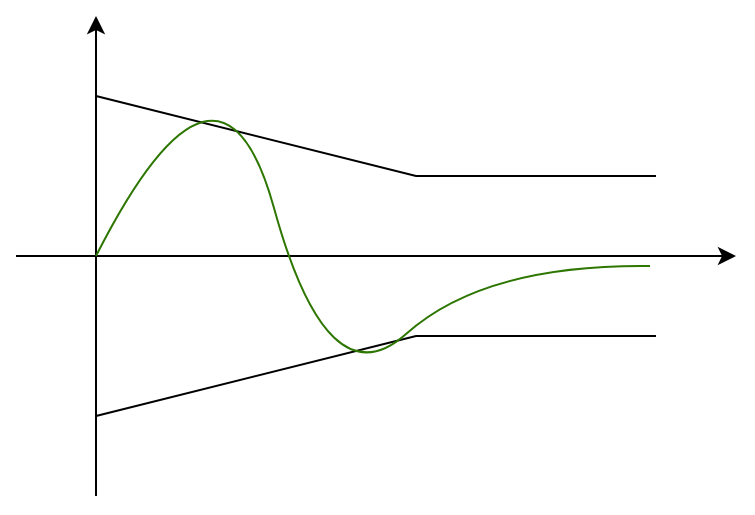 <mxfile version="20.3.0" type="device"><diagram id="nNguAi7TMpHVj9PBkQwl" name="Page-1"><mxGraphModel dx="415" dy="298" grid="1" gridSize="10" guides="1" tooltips="1" connect="1" arrows="1" fold="1" page="1" pageScale="1" pageWidth="850" pageHeight="1100" math="0" shadow="0"><root><mxCell id="0"/><mxCell id="1" parent="0"/><mxCell id="viTp1VzmMluEAj4OYW61-1" value="" style="endArrow=classic;html=1;rounded=0;" edge="1" parent="1"><mxGeometry width="50" height="50" relative="1" as="geometry"><mxPoint x="360" y="440" as="sourcePoint"/><mxPoint x="360" y="200" as="targetPoint"/></mxGeometry></mxCell><mxCell id="viTp1VzmMluEAj4OYW61-2" value="" style="endArrow=classic;html=1;rounded=0;" edge="1" parent="1"><mxGeometry width="50" height="50" relative="1" as="geometry"><mxPoint x="320" y="320" as="sourcePoint"/><mxPoint x="680" y="320" as="targetPoint"/></mxGeometry></mxCell><mxCell id="viTp1VzmMluEAj4OYW61-3" value="" style="endArrow=none;html=1;rounded=0;" edge="1" parent="1"><mxGeometry width="50" height="50" relative="1" as="geometry"><mxPoint x="360" y="240" as="sourcePoint"/><mxPoint x="640" y="280" as="targetPoint"/><Array as="points"><mxPoint x="520" y="280"/></Array></mxGeometry></mxCell><mxCell id="viTp1VzmMluEAj4OYW61-4" value="" style="endArrow=none;html=1;rounded=0;" edge="1" parent="1"><mxGeometry width="50" height="50" relative="1" as="geometry"><mxPoint x="360" y="400" as="sourcePoint"/><mxPoint x="640" y="360" as="targetPoint"/><Array as="points"><mxPoint x="520" y="360"/></Array></mxGeometry></mxCell><mxCell id="viTp1VzmMluEAj4OYW61-5" value="" style="curved=1;endArrow=none;html=1;rounded=0;endFill=0;strokeWidth=1;fillColor=#60a917;strokeColor=#2D7600;" edge="1" parent="1"><mxGeometry width="50" height="50" relative="1" as="geometry"><mxPoint x="360" y="320" as="sourcePoint"/><mxPoint x="637" y="325" as="targetPoint"/><Array as="points"><mxPoint x="422" y="198"/><mxPoint x="476" y="394"/><mxPoint x="554" y="324"/></Array></mxGeometry></mxCell></root></mxGraphModel></diagram></mxfile>